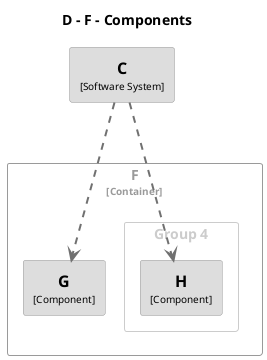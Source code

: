 @startuml
set separator none
title D - F - Components

top to bottom direction

skinparam {
  arrowFontSize 10
  defaultTextAlignment center
  wrapWidth 200
  maxMessageSize 100
}

hide stereotype

skinparam rectangle<<C>> {
  BackgroundColor #dddddd
  FontColor #000000
  BorderColor #9a9a9a
  shadowing false
}
skinparam rectangle<<D.F.G>> {
  BackgroundColor #dddddd
  FontColor #000000
  BorderColor #9a9a9a
  shadowing false
}
skinparam rectangle<<D.F.H>> {
  BackgroundColor #dddddd
  FontColor #000000
  BorderColor #9a9a9a
  shadowing false
}
skinparam rectangle<<D.F>> {
  BorderColor #9a9a9a
  FontColor #9a9a9a
  shadowing false
}

rectangle "==C\n<size:10>[Software System]</size>" <<C>> as C

rectangle "F\n<size:10>[Container]</size>" <<D.F>> {
  rectangle "Group 4" <<group1>> {
    skinparam RectangleBorderColor<<group1>> #cccccc
    skinparam RectangleFontColor<<group1>> #cccccc

    rectangle "==H\n<size:10>[Component]</size>" <<D.F.H>> as D.F.H
  }

  rectangle "==G\n<size:10>[Component]</size>" <<D.F.G>> as D.F.G
}

C .[#707070,thickness=2].> D.F.G : "<color:#707070>"
C .[#707070,thickness=2].> D.F.H : "<color:#707070>"
@enduml